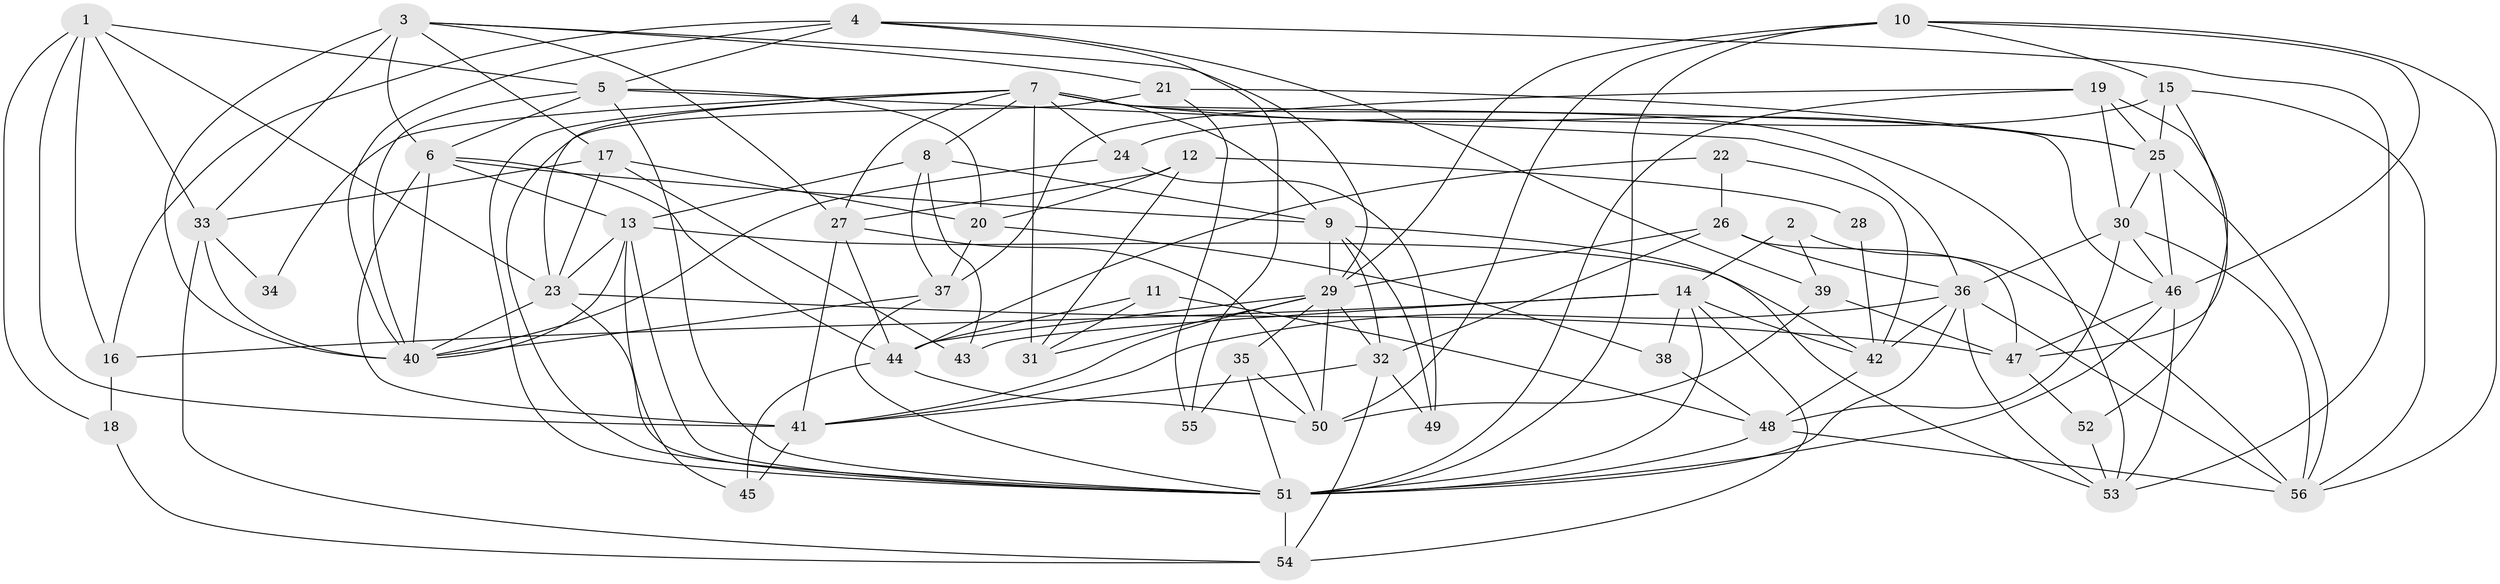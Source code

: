 // original degree distribution, {5: 0.16216216216216217, 3: 0.22522522522522523, 4: 0.27927927927927926, 6: 0.11711711711711711, 2: 0.17117117117117117, 8: 0.009009009009009009, 7: 0.02702702702702703, 10: 0.009009009009009009}
// Generated by graph-tools (version 1.1) at 2025/02/03/09/25 03:02:09]
// undirected, 56 vertices, 155 edges
graph export_dot {
graph [start="1"]
  node [color=gray90,style=filled];
  1;
  2;
  3;
  4;
  5;
  6;
  7;
  8;
  9;
  10;
  11;
  12;
  13;
  14;
  15;
  16;
  17;
  18;
  19;
  20;
  21;
  22;
  23;
  24;
  25;
  26;
  27;
  28;
  29;
  30;
  31;
  32;
  33;
  34;
  35;
  36;
  37;
  38;
  39;
  40;
  41;
  42;
  43;
  44;
  45;
  46;
  47;
  48;
  49;
  50;
  51;
  52;
  53;
  54;
  55;
  56;
  1 -- 5 [weight=1.0];
  1 -- 16 [weight=1.0];
  1 -- 18 [weight=1.0];
  1 -- 23 [weight=1.0];
  1 -- 33 [weight=1.0];
  1 -- 41 [weight=1.0];
  2 -- 14 [weight=1.0];
  2 -- 39 [weight=1.0];
  2 -- 56 [weight=1.0];
  3 -- 6 [weight=1.0];
  3 -- 17 [weight=1.0];
  3 -- 21 [weight=1.0];
  3 -- 27 [weight=1.0];
  3 -- 29 [weight=1.0];
  3 -- 33 [weight=1.0];
  3 -- 40 [weight=1.0];
  4 -- 5 [weight=1.0];
  4 -- 16 [weight=1.0];
  4 -- 39 [weight=1.0];
  4 -- 40 [weight=1.0];
  4 -- 53 [weight=1.0];
  4 -- 55 [weight=1.0];
  5 -- 6 [weight=1.0];
  5 -- 20 [weight=1.0];
  5 -- 36 [weight=1.0];
  5 -- 40 [weight=2.0];
  5 -- 51 [weight=1.0];
  6 -- 9 [weight=1.0];
  6 -- 13 [weight=1.0];
  6 -- 40 [weight=1.0];
  6 -- 41 [weight=1.0];
  6 -- 44 [weight=1.0];
  7 -- 8 [weight=1.0];
  7 -- 9 [weight=1.0];
  7 -- 23 [weight=1.0];
  7 -- 24 [weight=1.0];
  7 -- 25 [weight=1.0];
  7 -- 27 [weight=2.0];
  7 -- 31 [weight=3.0];
  7 -- 34 [weight=1.0];
  7 -- 46 [weight=2.0];
  7 -- 51 [weight=1.0];
  7 -- 53 [weight=1.0];
  8 -- 9 [weight=1.0];
  8 -- 13 [weight=1.0];
  8 -- 37 [weight=1.0];
  8 -- 43 [weight=1.0];
  9 -- 29 [weight=1.0];
  9 -- 32 [weight=1.0];
  9 -- 49 [weight=1.0];
  9 -- 53 [weight=1.0];
  10 -- 15 [weight=1.0];
  10 -- 29 [weight=1.0];
  10 -- 46 [weight=1.0];
  10 -- 50 [weight=1.0];
  10 -- 51 [weight=1.0];
  10 -- 56 [weight=1.0];
  11 -- 31 [weight=1.0];
  11 -- 44 [weight=1.0];
  11 -- 48 [weight=1.0];
  12 -- 20 [weight=1.0];
  12 -- 27 [weight=1.0];
  12 -- 28 [weight=1.0];
  12 -- 31 [weight=1.0];
  13 -- 23 [weight=1.0];
  13 -- 40 [weight=1.0];
  13 -- 42 [weight=1.0];
  13 -- 45 [weight=1.0];
  13 -- 51 [weight=1.0];
  14 -- 16 [weight=1.0];
  14 -- 38 [weight=1.0];
  14 -- 42 [weight=1.0];
  14 -- 43 [weight=1.0];
  14 -- 51 [weight=1.0];
  14 -- 54 [weight=1.0];
  15 -- 24 [weight=1.0];
  15 -- 25 [weight=1.0];
  15 -- 47 [weight=1.0];
  15 -- 56 [weight=1.0];
  16 -- 18 [weight=1.0];
  17 -- 20 [weight=1.0];
  17 -- 23 [weight=1.0];
  17 -- 33 [weight=1.0];
  17 -- 43 [weight=1.0];
  18 -- 54 [weight=1.0];
  19 -- 25 [weight=1.0];
  19 -- 30 [weight=1.0];
  19 -- 37 [weight=1.0];
  19 -- 51 [weight=1.0];
  19 -- 52 [weight=1.0];
  20 -- 37 [weight=1.0];
  20 -- 38 [weight=1.0];
  21 -- 25 [weight=1.0];
  21 -- 51 [weight=1.0];
  21 -- 55 [weight=1.0];
  22 -- 26 [weight=1.0];
  22 -- 42 [weight=1.0];
  22 -- 44 [weight=1.0];
  23 -- 40 [weight=1.0];
  23 -- 47 [weight=1.0];
  23 -- 51 [weight=1.0];
  24 -- 40 [weight=1.0];
  24 -- 49 [weight=1.0];
  25 -- 30 [weight=1.0];
  25 -- 46 [weight=1.0];
  25 -- 56 [weight=1.0];
  26 -- 29 [weight=1.0];
  26 -- 32 [weight=1.0];
  26 -- 36 [weight=1.0];
  26 -- 47 [weight=1.0];
  27 -- 41 [weight=1.0];
  27 -- 44 [weight=1.0];
  27 -- 50 [weight=1.0];
  28 -- 42 [weight=1.0];
  29 -- 31 [weight=1.0];
  29 -- 32 [weight=1.0];
  29 -- 35 [weight=1.0];
  29 -- 41 [weight=1.0];
  29 -- 44 [weight=1.0];
  29 -- 50 [weight=1.0];
  30 -- 36 [weight=1.0];
  30 -- 46 [weight=2.0];
  30 -- 48 [weight=1.0];
  30 -- 56 [weight=1.0];
  32 -- 41 [weight=1.0];
  32 -- 49 [weight=1.0];
  32 -- 54 [weight=1.0];
  33 -- 34 [weight=1.0];
  33 -- 40 [weight=1.0];
  33 -- 54 [weight=1.0];
  35 -- 50 [weight=1.0];
  35 -- 51 [weight=1.0];
  35 -- 55 [weight=1.0];
  36 -- 41 [weight=1.0];
  36 -- 42 [weight=1.0];
  36 -- 51 [weight=1.0];
  36 -- 53 [weight=1.0];
  36 -- 56 [weight=2.0];
  37 -- 40 [weight=1.0];
  37 -- 51 [weight=1.0];
  38 -- 48 [weight=1.0];
  39 -- 47 [weight=1.0];
  39 -- 50 [weight=1.0];
  41 -- 45 [weight=1.0];
  42 -- 48 [weight=1.0];
  44 -- 45 [weight=1.0];
  44 -- 50 [weight=1.0];
  46 -- 47 [weight=1.0];
  46 -- 51 [weight=2.0];
  46 -- 53 [weight=1.0];
  47 -- 52 [weight=1.0];
  48 -- 51 [weight=1.0];
  48 -- 56 [weight=1.0];
  51 -- 54 [weight=1.0];
  52 -- 53 [weight=1.0];
}
